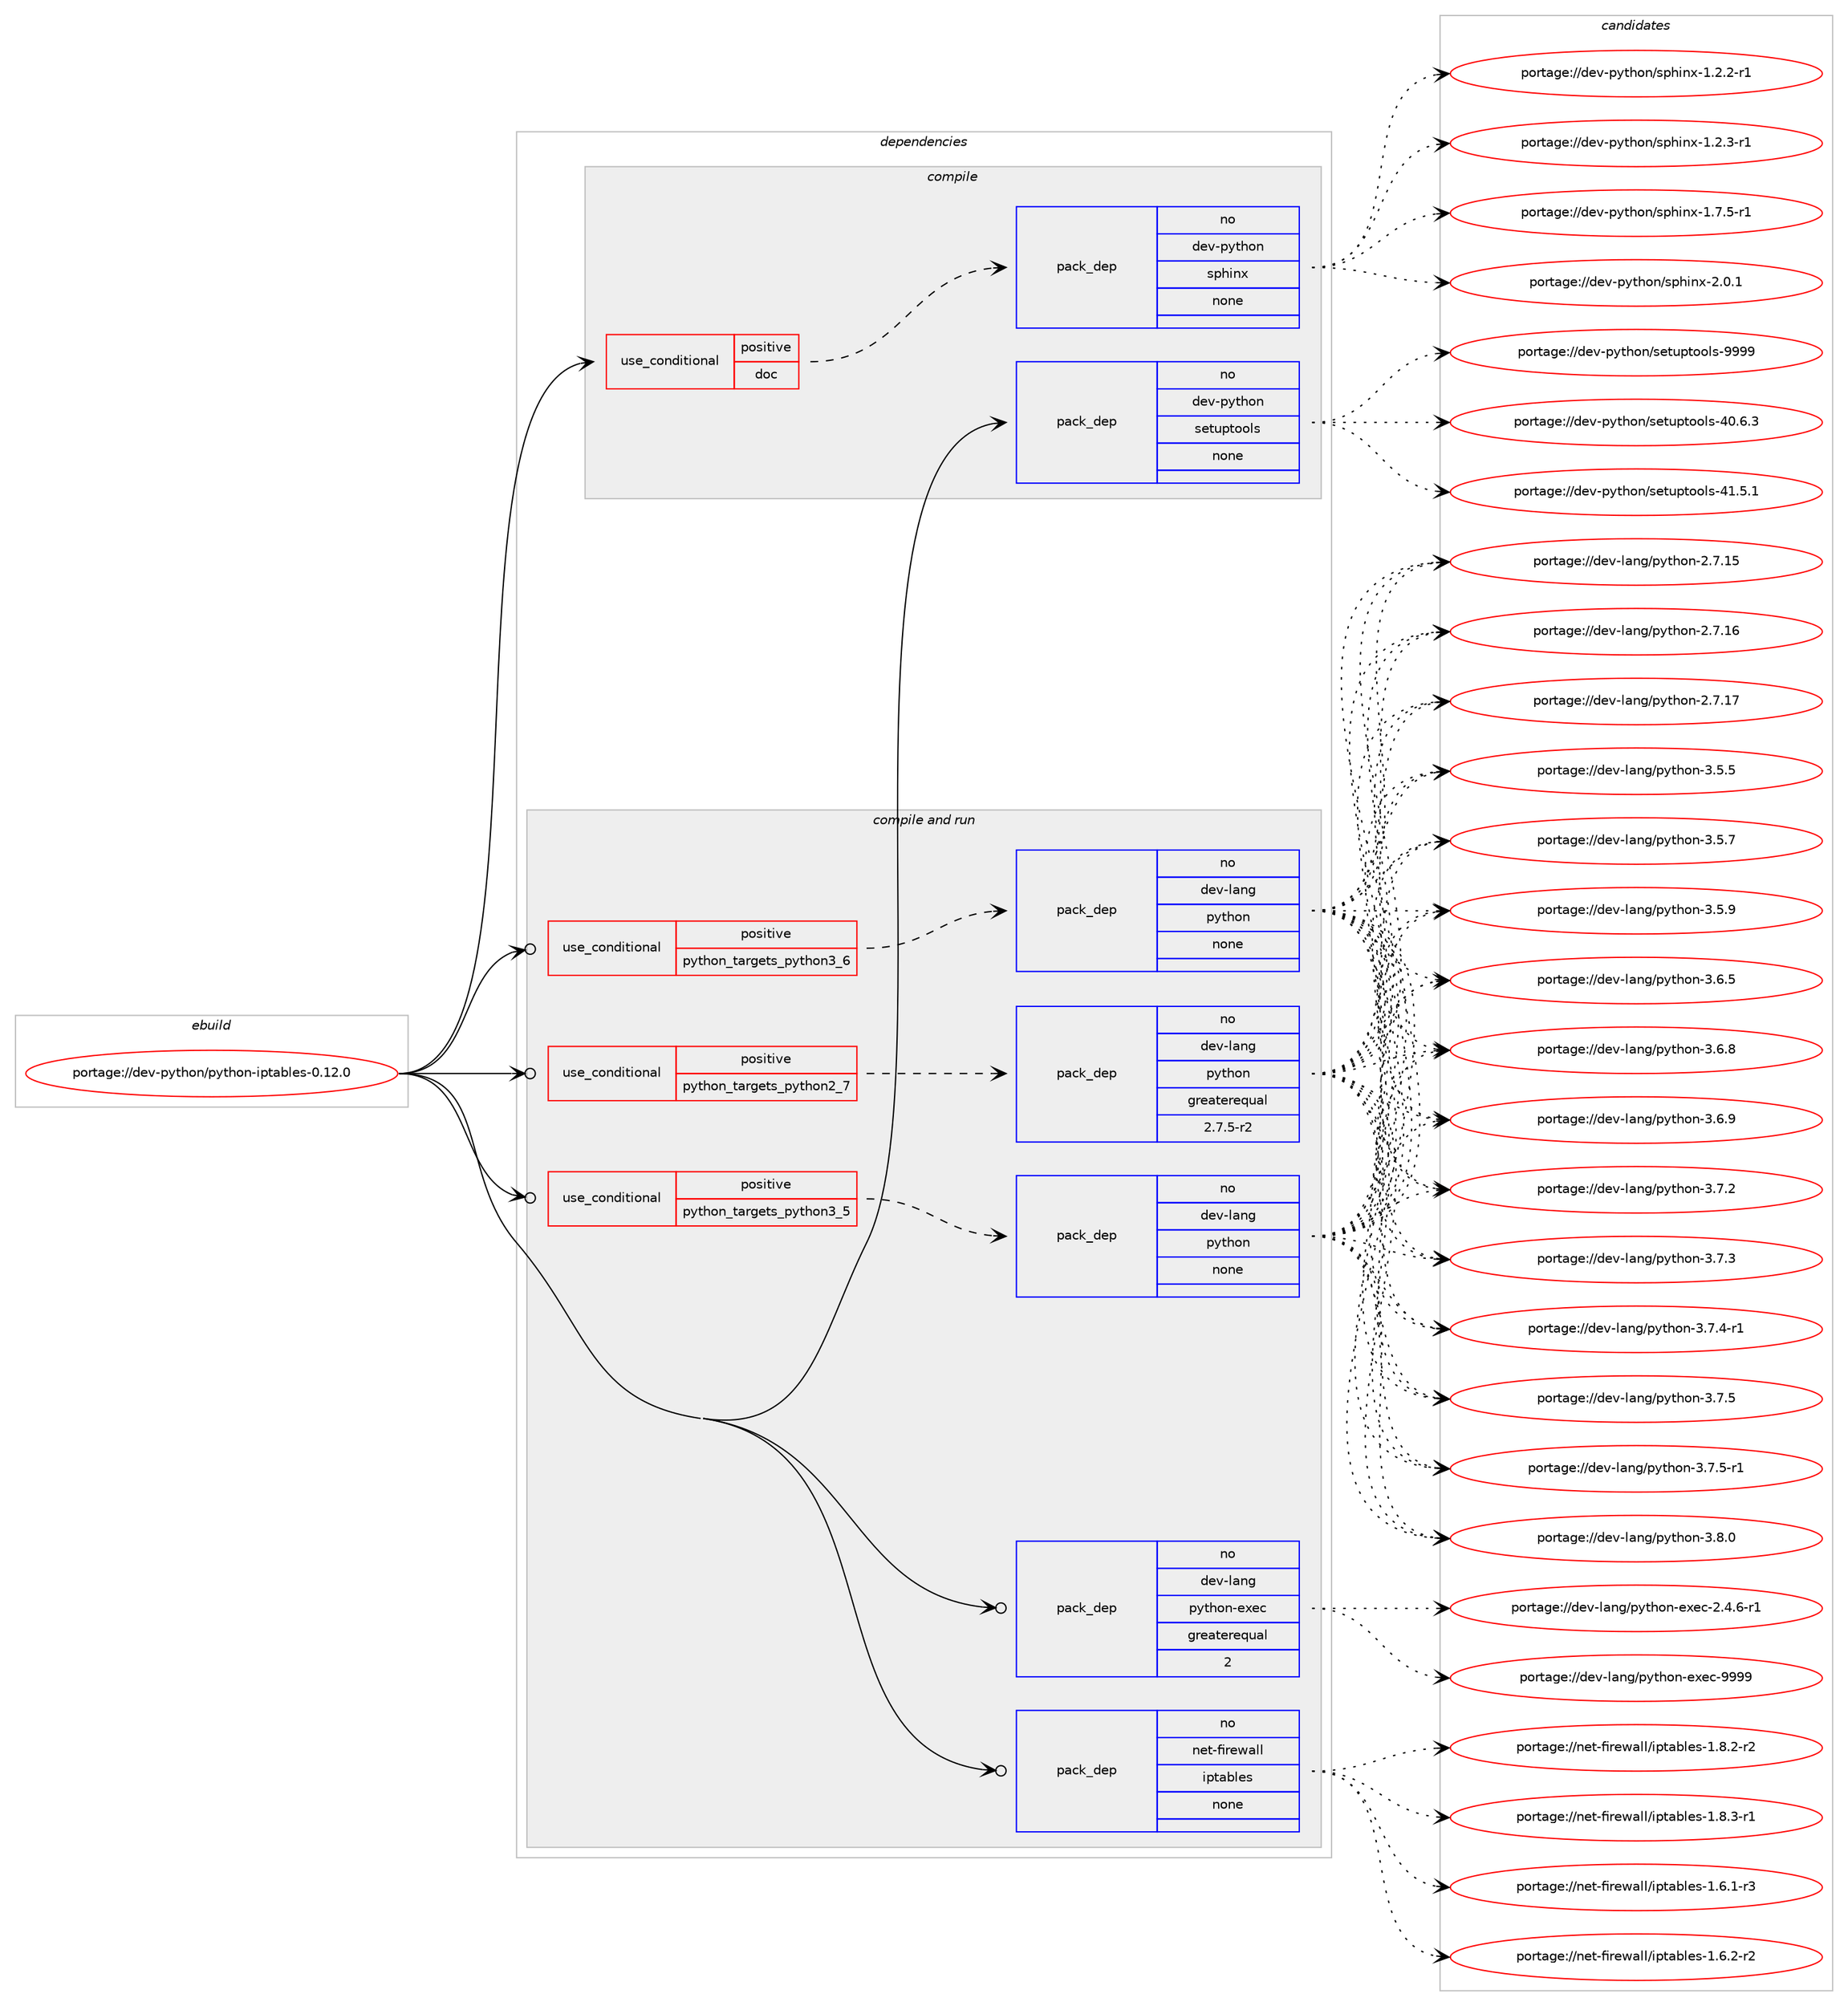 digraph prolog {

# *************
# Graph options
# *************

newrank=true;
concentrate=true;
compound=true;
graph [rankdir=LR,fontname=Helvetica,fontsize=10,ranksep=1.5];#, ranksep=2.5, nodesep=0.2];
edge  [arrowhead=vee];
node  [fontname=Helvetica,fontsize=10];

# **********
# The ebuild
# **********

subgraph cluster_leftcol {
color=gray;
rank=same;
label=<<i>ebuild</i>>;
id [label="portage://dev-python/python-iptables-0.12.0", color=red, width=4, href="../dev-python/python-iptables-0.12.0.svg"];
}

# ****************
# The dependencies
# ****************

subgraph cluster_midcol {
color=gray;
label=<<i>dependencies</i>>;
subgraph cluster_compile {
fillcolor="#eeeeee";
style=filled;
label=<<i>compile</i>>;
subgraph cond36901 {
dependency166303 [label=<<TABLE BORDER="0" CELLBORDER="1" CELLSPACING="0" CELLPADDING="4"><TR><TD ROWSPAN="3" CELLPADDING="10">use_conditional</TD></TR><TR><TD>positive</TD></TR><TR><TD>doc</TD></TR></TABLE>>, shape=none, color=red];
subgraph pack126010 {
dependency166304 [label=<<TABLE BORDER="0" CELLBORDER="1" CELLSPACING="0" CELLPADDING="4" WIDTH="220"><TR><TD ROWSPAN="6" CELLPADDING="30">pack_dep</TD></TR><TR><TD WIDTH="110">no</TD></TR><TR><TD>dev-python</TD></TR><TR><TD>sphinx</TD></TR><TR><TD>none</TD></TR><TR><TD></TD></TR></TABLE>>, shape=none, color=blue];
}
dependency166303:e -> dependency166304:w [weight=20,style="dashed",arrowhead="vee"];
}
id:e -> dependency166303:w [weight=20,style="solid",arrowhead="vee"];
subgraph pack126011 {
dependency166305 [label=<<TABLE BORDER="0" CELLBORDER="1" CELLSPACING="0" CELLPADDING="4" WIDTH="220"><TR><TD ROWSPAN="6" CELLPADDING="30">pack_dep</TD></TR><TR><TD WIDTH="110">no</TD></TR><TR><TD>dev-python</TD></TR><TR><TD>setuptools</TD></TR><TR><TD>none</TD></TR><TR><TD></TD></TR></TABLE>>, shape=none, color=blue];
}
id:e -> dependency166305:w [weight=20,style="solid",arrowhead="vee"];
}
subgraph cluster_compileandrun {
fillcolor="#eeeeee";
style=filled;
label=<<i>compile and run</i>>;
subgraph cond36902 {
dependency166306 [label=<<TABLE BORDER="0" CELLBORDER="1" CELLSPACING="0" CELLPADDING="4"><TR><TD ROWSPAN="3" CELLPADDING="10">use_conditional</TD></TR><TR><TD>positive</TD></TR><TR><TD>python_targets_python2_7</TD></TR></TABLE>>, shape=none, color=red];
subgraph pack126012 {
dependency166307 [label=<<TABLE BORDER="0" CELLBORDER="1" CELLSPACING="0" CELLPADDING="4" WIDTH="220"><TR><TD ROWSPAN="6" CELLPADDING="30">pack_dep</TD></TR><TR><TD WIDTH="110">no</TD></TR><TR><TD>dev-lang</TD></TR><TR><TD>python</TD></TR><TR><TD>greaterequal</TD></TR><TR><TD>2.7.5-r2</TD></TR></TABLE>>, shape=none, color=blue];
}
dependency166306:e -> dependency166307:w [weight=20,style="dashed",arrowhead="vee"];
}
id:e -> dependency166306:w [weight=20,style="solid",arrowhead="odotvee"];
subgraph cond36903 {
dependency166308 [label=<<TABLE BORDER="0" CELLBORDER="1" CELLSPACING="0" CELLPADDING="4"><TR><TD ROWSPAN="3" CELLPADDING="10">use_conditional</TD></TR><TR><TD>positive</TD></TR><TR><TD>python_targets_python3_5</TD></TR></TABLE>>, shape=none, color=red];
subgraph pack126013 {
dependency166309 [label=<<TABLE BORDER="0" CELLBORDER="1" CELLSPACING="0" CELLPADDING="4" WIDTH="220"><TR><TD ROWSPAN="6" CELLPADDING="30">pack_dep</TD></TR><TR><TD WIDTH="110">no</TD></TR><TR><TD>dev-lang</TD></TR><TR><TD>python</TD></TR><TR><TD>none</TD></TR><TR><TD></TD></TR></TABLE>>, shape=none, color=blue];
}
dependency166308:e -> dependency166309:w [weight=20,style="dashed",arrowhead="vee"];
}
id:e -> dependency166308:w [weight=20,style="solid",arrowhead="odotvee"];
subgraph cond36904 {
dependency166310 [label=<<TABLE BORDER="0" CELLBORDER="1" CELLSPACING="0" CELLPADDING="4"><TR><TD ROWSPAN="3" CELLPADDING="10">use_conditional</TD></TR><TR><TD>positive</TD></TR><TR><TD>python_targets_python3_6</TD></TR></TABLE>>, shape=none, color=red];
subgraph pack126014 {
dependency166311 [label=<<TABLE BORDER="0" CELLBORDER="1" CELLSPACING="0" CELLPADDING="4" WIDTH="220"><TR><TD ROWSPAN="6" CELLPADDING="30">pack_dep</TD></TR><TR><TD WIDTH="110">no</TD></TR><TR><TD>dev-lang</TD></TR><TR><TD>python</TD></TR><TR><TD>none</TD></TR><TR><TD></TD></TR></TABLE>>, shape=none, color=blue];
}
dependency166310:e -> dependency166311:w [weight=20,style="dashed",arrowhead="vee"];
}
id:e -> dependency166310:w [weight=20,style="solid",arrowhead="odotvee"];
subgraph pack126015 {
dependency166312 [label=<<TABLE BORDER="0" CELLBORDER="1" CELLSPACING="0" CELLPADDING="4" WIDTH="220"><TR><TD ROWSPAN="6" CELLPADDING="30">pack_dep</TD></TR><TR><TD WIDTH="110">no</TD></TR><TR><TD>dev-lang</TD></TR><TR><TD>python-exec</TD></TR><TR><TD>greaterequal</TD></TR><TR><TD>2</TD></TR></TABLE>>, shape=none, color=blue];
}
id:e -> dependency166312:w [weight=20,style="solid",arrowhead="odotvee"];
subgraph pack126016 {
dependency166313 [label=<<TABLE BORDER="0" CELLBORDER="1" CELLSPACING="0" CELLPADDING="4" WIDTH="220"><TR><TD ROWSPAN="6" CELLPADDING="30">pack_dep</TD></TR><TR><TD WIDTH="110">no</TD></TR><TR><TD>net-firewall</TD></TR><TR><TD>iptables</TD></TR><TR><TD>none</TD></TR><TR><TD></TD></TR></TABLE>>, shape=none, color=blue];
}
id:e -> dependency166313:w [weight=20,style="solid",arrowhead="odotvee"];
}
subgraph cluster_run {
fillcolor="#eeeeee";
style=filled;
label=<<i>run</i>>;
}
}

# **************
# The candidates
# **************

subgraph cluster_choices {
rank=same;
color=gray;
label=<<i>candidates</i>>;

subgraph choice126010 {
color=black;
nodesep=1;
choiceportage10010111845112121116104111110471151121041051101204549465046504511449 [label="portage://dev-python/sphinx-1.2.2-r1", color=red, width=4,href="../dev-python/sphinx-1.2.2-r1.svg"];
choiceportage10010111845112121116104111110471151121041051101204549465046514511449 [label="portage://dev-python/sphinx-1.2.3-r1", color=red, width=4,href="../dev-python/sphinx-1.2.3-r1.svg"];
choiceportage10010111845112121116104111110471151121041051101204549465546534511449 [label="portage://dev-python/sphinx-1.7.5-r1", color=red, width=4,href="../dev-python/sphinx-1.7.5-r1.svg"];
choiceportage1001011184511212111610411111047115112104105110120455046484649 [label="portage://dev-python/sphinx-2.0.1", color=red, width=4,href="../dev-python/sphinx-2.0.1.svg"];
dependency166304:e -> choiceportage10010111845112121116104111110471151121041051101204549465046504511449:w [style=dotted,weight="100"];
dependency166304:e -> choiceportage10010111845112121116104111110471151121041051101204549465046514511449:w [style=dotted,weight="100"];
dependency166304:e -> choiceportage10010111845112121116104111110471151121041051101204549465546534511449:w [style=dotted,weight="100"];
dependency166304:e -> choiceportage1001011184511212111610411111047115112104105110120455046484649:w [style=dotted,weight="100"];
}
subgraph choice126011 {
color=black;
nodesep=1;
choiceportage100101118451121211161041111104711510111611711211611111110811545524846544651 [label="portage://dev-python/setuptools-40.6.3", color=red, width=4,href="../dev-python/setuptools-40.6.3.svg"];
choiceportage100101118451121211161041111104711510111611711211611111110811545524946534649 [label="portage://dev-python/setuptools-41.5.1", color=red, width=4,href="../dev-python/setuptools-41.5.1.svg"];
choiceportage10010111845112121116104111110471151011161171121161111111081154557575757 [label="portage://dev-python/setuptools-9999", color=red, width=4,href="../dev-python/setuptools-9999.svg"];
dependency166305:e -> choiceportage100101118451121211161041111104711510111611711211611111110811545524846544651:w [style=dotted,weight="100"];
dependency166305:e -> choiceportage100101118451121211161041111104711510111611711211611111110811545524946534649:w [style=dotted,weight="100"];
dependency166305:e -> choiceportage10010111845112121116104111110471151011161171121161111111081154557575757:w [style=dotted,weight="100"];
}
subgraph choice126012 {
color=black;
nodesep=1;
choiceportage10010111845108971101034711212111610411111045504655464953 [label="portage://dev-lang/python-2.7.15", color=red, width=4,href="../dev-lang/python-2.7.15.svg"];
choiceportage10010111845108971101034711212111610411111045504655464954 [label="portage://dev-lang/python-2.7.16", color=red, width=4,href="../dev-lang/python-2.7.16.svg"];
choiceportage10010111845108971101034711212111610411111045504655464955 [label="portage://dev-lang/python-2.7.17", color=red, width=4,href="../dev-lang/python-2.7.17.svg"];
choiceportage100101118451089711010347112121116104111110455146534653 [label="portage://dev-lang/python-3.5.5", color=red, width=4,href="../dev-lang/python-3.5.5.svg"];
choiceportage100101118451089711010347112121116104111110455146534655 [label="portage://dev-lang/python-3.5.7", color=red, width=4,href="../dev-lang/python-3.5.7.svg"];
choiceportage100101118451089711010347112121116104111110455146534657 [label="portage://dev-lang/python-3.5.9", color=red, width=4,href="../dev-lang/python-3.5.9.svg"];
choiceportage100101118451089711010347112121116104111110455146544653 [label="portage://dev-lang/python-3.6.5", color=red, width=4,href="../dev-lang/python-3.6.5.svg"];
choiceportage100101118451089711010347112121116104111110455146544656 [label="portage://dev-lang/python-3.6.8", color=red, width=4,href="../dev-lang/python-3.6.8.svg"];
choiceportage100101118451089711010347112121116104111110455146544657 [label="portage://dev-lang/python-3.6.9", color=red, width=4,href="../dev-lang/python-3.6.9.svg"];
choiceportage100101118451089711010347112121116104111110455146554650 [label="portage://dev-lang/python-3.7.2", color=red, width=4,href="../dev-lang/python-3.7.2.svg"];
choiceportage100101118451089711010347112121116104111110455146554651 [label="portage://dev-lang/python-3.7.3", color=red, width=4,href="../dev-lang/python-3.7.3.svg"];
choiceportage1001011184510897110103471121211161041111104551465546524511449 [label="portage://dev-lang/python-3.7.4-r1", color=red, width=4,href="../dev-lang/python-3.7.4-r1.svg"];
choiceportage100101118451089711010347112121116104111110455146554653 [label="portage://dev-lang/python-3.7.5", color=red, width=4,href="../dev-lang/python-3.7.5.svg"];
choiceportage1001011184510897110103471121211161041111104551465546534511449 [label="portage://dev-lang/python-3.7.5-r1", color=red, width=4,href="../dev-lang/python-3.7.5-r1.svg"];
choiceportage100101118451089711010347112121116104111110455146564648 [label="portage://dev-lang/python-3.8.0", color=red, width=4,href="../dev-lang/python-3.8.0.svg"];
dependency166307:e -> choiceportage10010111845108971101034711212111610411111045504655464953:w [style=dotted,weight="100"];
dependency166307:e -> choiceportage10010111845108971101034711212111610411111045504655464954:w [style=dotted,weight="100"];
dependency166307:e -> choiceportage10010111845108971101034711212111610411111045504655464955:w [style=dotted,weight="100"];
dependency166307:e -> choiceportage100101118451089711010347112121116104111110455146534653:w [style=dotted,weight="100"];
dependency166307:e -> choiceportage100101118451089711010347112121116104111110455146534655:w [style=dotted,weight="100"];
dependency166307:e -> choiceportage100101118451089711010347112121116104111110455146534657:w [style=dotted,weight="100"];
dependency166307:e -> choiceportage100101118451089711010347112121116104111110455146544653:w [style=dotted,weight="100"];
dependency166307:e -> choiceportage100101118451089711010347112121116104111110455146544656:w [style=dotted,weight="100"];
dependency166307:e -> choiceportage100101118451089711010347112121116104111110455146544657:w [style=dotted,weight="100"];
dependency166307:e -> choiceportage100101118451089711010347112121116104111110455146554650:w [style=dotted,weight="100"];
dependency166307:e -> choiceportage100101118451089711010347112121116104111110455146554651:w [style=dotted,weight="100"];
dependency166307:e -> choiceportage1001011184510897110103471121211161041111104551465546524511449:w [style=dotted,weight="100"];
dependency166307:e -> choiceportage100101118451089711010347112121116104111110455146554653:w [style=dotted,weight="100"];
dependency166307:e -> choiceportage1001011184510897110103471121211161041111104551465546534511449:w [style=dotted,weight="100"];
dependency166307:e -> choiceportage100101118451089711010347112121116104111110455146564648:w [style=dotted,weight="100"];
}
subgraph choice126013 {
color=black;
nodesep=1;
choiceportage10010111845108971101034711212111610411111045504655464953 [label="portage://dev-lang/python-2.7.15", color=red, width=4,href="../dev-lang/python-2.7.15.svg"];
choiceportage10010111845108971101034711212111610411111045504655464954 [label="portage://dev-lang/python-2.7.16", color=red, width=4,href="../dev-lang/python-2.7.16.svg"];
choiceportage10010111845108971101034711212111610411111045504655464955 [label="portage://dev-lang/python-2.7.17", color=red, width=4,href="../dev-lang/python-2.7.17.svg"];
choiceportage100101118451089711010347112121116104111110455146534653 [label="portage://dev-lang/python-3.5.5", color=red, width=4,href="../dev-lang/python-3.5.5.svg"];
choiceportage100101118451089711010347112121116104111110455146534655 [label="portage://dev-lang/python-3.5.7", color=red, width=4,href="../dev-lang/python-3.5.7.svg"];
choiceportage100101118451089711010347112121116104111110455146534657 [label="portage://dev-lang/python-3.5.9", color=red, width=4,href="../dev-lang/python-3.5.9.svg"];
choiceportage100101118451089711010347112121116104111110455146544653 [label="portage://dev-lang/python-3.6.5", color=red, width=4,href="../dev-lang/python-3.6.5.svg"];
choiceportage100101118451089711010347112121116104111110455146544656 [label="portage://dev-lang/python-3.6.8", color=red, width=4,href="../dev-lang/python-3.6.8.svg"];
choiceportage100101118451089711010347112121116104111110455146544657 [label="portage://dev-lang/python-3.6.9", color=red, width=4,href="../dev-lang/python-3.6.9.svg"];
choiceportage100101118451089711010347112121116104111110455146554650 [label="portage://dev-lang/python-3.7.2", color=red, width=4,href="../dev-lang/python-3.7.2.svg"];
choiceportage100101118451089711010347112121116104111110455146554651 [label="portage://dev-lang/python-3.7.3", color=red, width=4,href="../dev-lang/python-3.7.3.svg"];
choiceportage1001011184510897110103471121211161041111104551465546524511449 [label="portage://dev-lang/python-3.7.4-r1", color=red, width=4,href="../dev-lang/python-3.7.4-r1.svg"];
choiceportage100101118451089711010347112121116104111110455146554653 [label="portage://dev-lang/python-3.7.5", color=red, width=4,href="../dev-lang/python-3.7.5.svg"];
choiceportage1001011184510897110103471121211161041111104551465546534511449 [label="portage://dev-lang/python-3.7.5-r1", color=red, width=4,href="../dev-lang/python-3.7.5-r1.svg"];
choiceportage100101118451089711010347112121116104111110455146564648 [label="portage://dev-lang/python-3.8.0", color=red, width=4,href="../dev-lang/python-3.8.0.svg"];
dependency166309:e -> choiceportage10010111845108971101034711212111610411111045504655464953:w [style=dotted,weight="100"];
dependency166309:e -> choiceportage10010111845108971101034711212111610411111045504655464954:w [style=dotted,weight="100"];
dependency166309:e -> choiceportage10010111845108971101034711212111610411111045504655464955:w [style=dotted,weight="100"];
dependency166309:e -> choiceportage100101118451089711010347112121116104111110455146534653:w [style=dotted,weight="100"];
dependency166309:e -> choiceportage100101118451089711010347112121116104111110455146534655:w [style=dotted,weight="100"];
dependency166309:e -> choiceportage100101118451089711010347112121116104111110455146534657:w [style=dotted,weight="100"];
dependency166309:e -> choiceportage100101118451089711010347112121116104111110455146544653:w [style=dotted,weight="100"];
dependency166309:e -> choiceportage100101118451089711010347112121116104111110455146544656:w [style=dotted,weight="100"];
dependency166309:e -> choiceportage100101118451089711010347112121116104111110455146544657:w [style=dotted,weight="100"];
dependency166309:e -> choiceportage100101118451089711010347112121116104111110455146554650:w [style=dotted,weight="100"];
dependency166309:e -> choiceportage100101118451089711010347112121116104111110455146554651:w [style=dotted,weight="100"];
dependency166309:e -> choiceportage1001011184510897110103471121211161041111104551465546524511449:w [style=dotted,weight="100"];
dependency166309:e -> choiceportage100101118451089711010347112121116104111110455146554653:w [style=dotted,weight="100"];
dependency166309:e -> choiceportage1001011184510897110103471121211161041111104551465546534511449:w [style=dotted,weight="100"];
dependency166309:e -> choiceportage100101118451089711010347112121116104111110455146564648:w [style=dotted,weight="100"];
}
subgraph choice126014 {
color=black;
nodesep=1;
choiceportage10010111845108971101034711212111610411111045504655464953 [label="portage://dev-lang/python-2.7.15", color=red, width=4,href="../dev-lang/python-2.7.15.svg"];
choiceportage10010111845108971101034711212111610411111045504655464954 [label="portage://dev-lang/python-2.7.16", color=red, width=4,href="../dev-lang/python-2.7.16.svg"];
choiceportage10010111845108971101034711212111610411111045504655464955 [label="portage://dev-lang/python-2.7.17", color=red, width=4,href="../dev-lang/python-2.7.17.svg"];
choiceportage100101118451089711010347112121116104111110455146534653 [label="portage://dev-lang/python-3.5.5", color=red, width=4,href="../dev-lang/python-3.5.5.svg"];
choiceportage100101118451089711010347112121116104111110455146534655 [label="portage://dev-lang/python-3.5.7", color=red, width=4,href="../dev-lang/python-3.5.7.svg"];
choiceportage100101118451089711010347112121116104111110455146534657 [label="portage://dev-lang/python-3.5.9", color=red, width=4,href="../dev-lang/python-3.5.9.svg"];
choiceportage100101118451089711010347112121116104111110455146544653 [label="portage://dev-lang/python-3.6.5", color=red, width=4,href="../dev-lang/python-3.6.5.svg"];
choiceportage100101118451089711010347112121116104111110455146544656 [label="portage://dev-lang/python-3.6.8", color=red, width=4,href="../dev-lang/python-3.6.8.svg"];
choiceportage100101118451089711010347112121116104111110455146544657 [label="portage://dev-lang/python-3.6.9", color=red, width=4,href="../dev-lang/python-3.6.9.svg"];
choiceportage100101118451089711010347112121116104111110455146554650 [label="portage://dev-lang/python-3.7.2", color=red, width=4,href="../dev-lang/python-3.7.2.svg"];
choiceportage100101118451089711010347112121116104111110455146554651 [label="portage://dev-lang/python-3.7.3", color=red, width=4,href="../dev-lang/python-3.7.3.svg"];
choiceportage1001011184510897110103471121211161041111104551465546524511449 [label="portage://dev-lang/python-3.7.4-r1", color=red, width=4,href="../dev-lang/python-3.7.4-r1.svg"];
choiceportage100101118451089711010347112121116104111110455146554653 [label="portage://dev-lang/python-3.7.5", color=red, width=4,href="../dev-lang/python-3.7.5.svg"];
choiceportage1001011184510897110103471121211161041111104551465546534511449 [label="portage://dev-lang/python-3.7.5-r1", color=red, width=4,href="../dev-lang/python-3.7.5-r1.svg"];
choiceportage100101118451089711010347112121116104111110455146564648 [label="portage://dev-lang/python-3.8.0", color=red, width=4,href="../dev-lang/python-3.8.0.svg"];
dependency166311:e -> choiceportage10010111845108971101034711212111610411111045504655464953:w [style=dotted,weight="100"];
dependency166311:e -> choiceportage10010111845108971101034711212111610411111045504655464954:w [style=dotted,weight="100"];
dependency166311:e -> choiceportage10010111845108971101034711212111610411111045504655464955:w [style=dotted,weight="100"];
dependency166311:e -> choiceportage100101118451089711010347112121116104111110455146534653:w [style=dotted,weight="100"];
dependency166311:e -> choiceportage100101118451089711010347112121116104111110455146534655:w [style=dotted,weight="100"];
dependency166311:e -> choiceportage100101118451089711010347112121116104111110455146534657:w [style=dotted,weight="100"];
dependency166311:e -> choiceportage100101118451089711010347112121116104111110455146544653:w [style=dotted,weight="100"];
dependency166311:e -> choiceportage100101118451089711010347112121116104111110455146544656:w [style=dotted,weight="100"];
dependency166311:e -> choiceportage100101118451089711010347112121116104111110455146544657:w [style=dotted,weight="100"];
dependency166311:e -> choiceportage100101118451089711010347112121116104111110455146554650:w [style=dotted,weight="100"];
dependency166311:e -> choiceportage100101118451089711010347112121116104111110455146554651:w [style=dotted,weight="100"];
dependency166311:e -> choiceportage1001011184510897110103471121211161041111104551465546524511449:w [style=dotted,weight="100"];
dependency166311:e -> choiceportage100101118451089711010347112121116104111110455146554653:w [style=dotted,weight="100"];
dependency166311:e -> choiceportage1001011184510897110103471121211161041111104551465546534511449:w [style=dotted,weight="100"];
dependency166311:e -> choiceportage100101118451089711010347112121116104111110455146564648:w [style=dotted,weight="100"];
}
subgraph choice126015 {
color=black;
nodesep=1;
choiceportage10010111845108971101034711212111610411111045101120101994550465246544511449 [label="portage://dev-lang/python-exec-2.4.6-r1", color=red, width=4,href="../dev-lang/python-exec-2.4.6-r1.svg"];
choiceportage10010111845108971101034711212111610411111045101120101994557575757 [label="portage://dev-lang/python-exec-9999", color=red, width=4,href="../dev-lang/python-exec-9999.svg"];
dependency166312:e -> choiceportage10010111845108971101034711212111610411111045101120101994550465246544511449:w [style=dotted,weight="100"];
dependency166312:e -> choiceportage10010111845108971101034711212111610411111045101120101994557575757:w [style=dotted,weight="100"];
}
subgraph choice126016 {
color=black;
nodesep=1;
choiceportage11010111645102105114101119971081084710511211697981081011154549465446494511451 [label="portage://net-firewall/iptables-1.6.1-r3", color=red, width=4,href="../net-firewall/iptables-1.6.1-r3.svg"];
choiceportage11010111645102105114101119971081084710511211697981081011154549465446504511450 [label="portage://net-firewall/iptables-1.6.2-r2", color=red, width=4,href="../net-firewall/iptables-1.6.2-r2.svg"];
choiceportage11010111645102105114101119971081084710511211697981081011154549465646504511450 [label="portage://net-firewall/iptables-1.8.2-r2", color=red, width=4,href="../net-firewall/iptables-1.8.2-r2.svg"];
choiceportage11010111645102105114101119971081084710511211697981081011154549465646514511449 [label="portage://net-firewall/iptables-1.8.3-r1", color=red, width=4,href="../net-firewall/iptables-1.8.3-r1.svg"];
dependency166313:e -> choiceportage11010111645102105114101119971081084710511211697981081011154549465446494511451:w [style=dotted,weight="100"];
dependency166313:e -> choiceportage11010111645102105114101119971081084710511211697981081011154549465446504511450:w [style=dotted,weight="100"];
dependency166313:e -> choiceportage11010111645102105114101119971081084710511211697981081011154549465646504511450:w [style=dotted,weight="100"];
dependency166313:e -> choiceportage11010111645102105114101119971081084710511211697981081011154549465646514511449:w [style=dotted,weight="100"];
}
}

}
